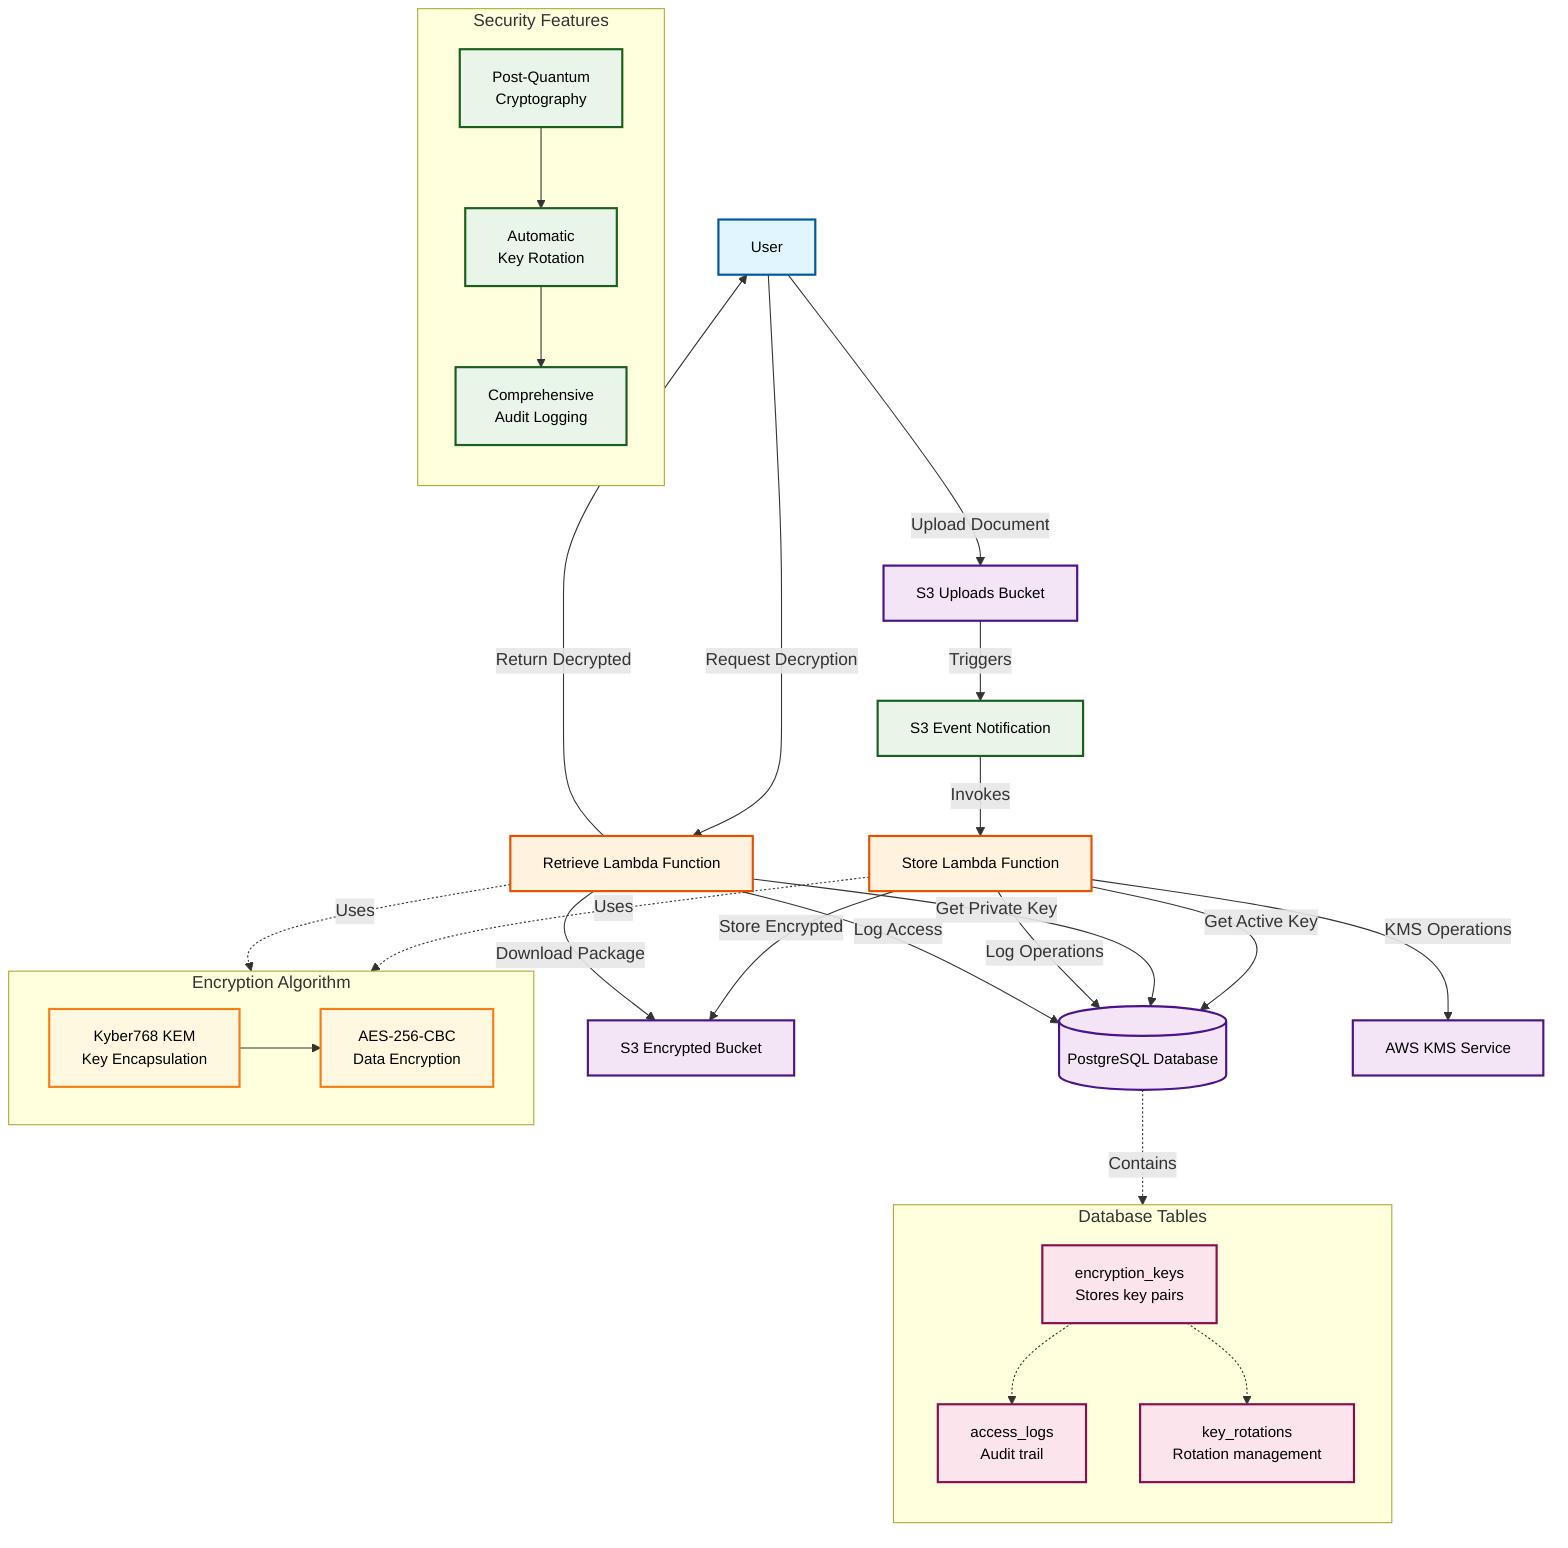 graph TB
    %% External Components
    User["User"]
    S3Upload["S3 Uploads Bucket"]
    S3Encrypted["S3 Encrypted Bucket"]

    %% Core Services
    StoreL["Store Lambda Function"]
    RetrieveL["Retrieve Lambda Function"]
    DB[("PostgreSQL Database")]
    KMS["AWS KMS Service"]

    %% Event Flow
    S3Event["S3 Event Notification"]
    
    %% User Interactions
    User -->|Upload Document| S3Upload
    User -->|Request Decryption| RetrieveL

    %% Automatic Encryption Flow
    S3Upload -->|Triggers| S3Event
    S3Event -->|Invokes| StoreL
    StoreL -->|Get Active Key| DB
    StoreL -->|KMS Operations| KMS
    StoreL -->|Store Encrypted| S3Encrypted

    %% Decryption Flow
    RetrieveL -->|Get Private Key| DB
    RetrieveL -->|Download Package| S3Encrypted
    RetrieveL -->|Return Decrypted| User

    %% Database Operations
    StoreL -->|Log Operations| DB
    RetrieveL -->|Log Access| DB
    
    %% Algorithm Details
    subgraph Algo ["Encryption Algorithm"]
        direction LR
        Kyber["Kyber768 KEM<br/>Key Encapsulation"]
        AES["AES-256-CBC<br/>Data Encryption"]
        Kyber --> AES
    end

    StoreL -.->|Uses| Algo
    RetrieveL -.->|Uses| Algo

    %% Database Schema
    subgraph DBSchema ["Database Tables"]
        direction TB
        EncKeys["encryption_keys<br/>Stores key pairs"]
        AccessLogs["access_logs<br/>Audit trail"]
        KeyRotations["key_rotations<br/>Rotation management"]

        EncKeys -.-> AccessLogs
        EncKeys -.-> KeyRotations
    end

    DB -.->|Contains| DBSchema

    %% Security Features
    subgraph Security ["Security Features"]
        direction TB
        PQC["Post-Quantum<br/>Cryptography"]
        KeyRot["Automatic<br/>Key Rotation"]
        Audit["Comprehensive<br/>Audit Logging"]

        PQC --> KeyRot
        KeyRot --> Audit
    end
    
    %% Styling
    classDef userClass fill:#e1f5fe,stroke:#01579b,stroke-width:2px,font-size:14px,color:#000
    classDef lambdaClass fill:#fff3e0,stroke:#e65100,stroke-width:2px,font-size:14px,color:#000
    classDef storageClass fill:#f3e5f5,stroke:#4a148c,stroke-width:2px,font-size:14px,color:#000
    classDef eventClass fill:#e8f5e8,stroke:#1b5e20,stroke-width:2px,font-size:14px,color:#000
    classDef algorithmClass fill:#fff8e1,stroke:#f57f17,stroke-width:2px,font-size:14px,color:#000
    classDef dbClass fill:#fce4ec,stroke:#880e4f,stroke-width:2px,font-size:14px,color:#000

    class User userClass
    class StoreL,RetrieveL lambdaClass
    class S3Upload,S3Encrypted storageClass
    class DB,KMS storageClass
    class S3Event eventClass
    class Kyber,AES algorithmClass
    class EncKeys,AccessLogs,KeyRotations dbClass
    class PQC,KeyRot,Audit eventClass